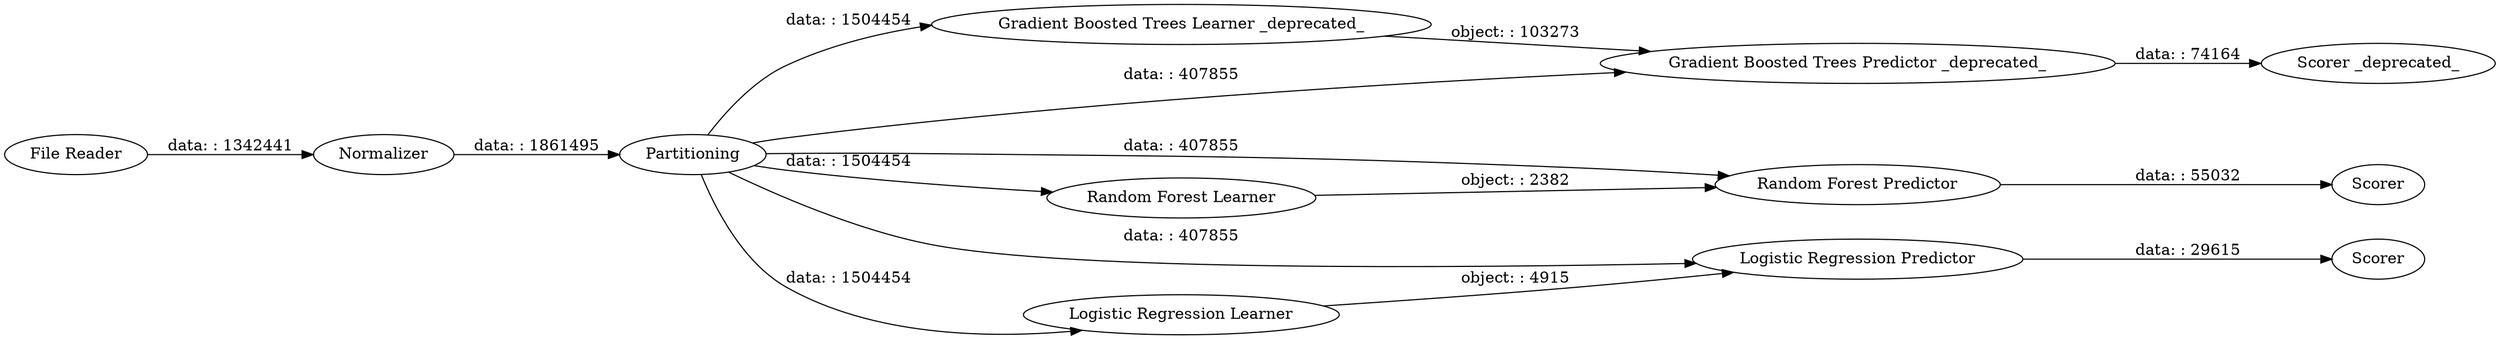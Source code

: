 digraph {
	"3509180867176949308_3" [label="Gradient Boosted Trees Learner _deprecated_"]
	"3509180867176949308_122" [label=Scorer]
	"3509180867176949308_114" [label="Random Forest Learner"]
	"3509180867176949308_6" [label="Gradient Boosted Trees Predictor _deprecated_"]
	"3509180867176949308_115" [label="Random Forest Predictor"]
	"3509180867176949308_5" [label="Scorer _deprecated_"]
	"3509180867176949308_110" [label="File Reader"]
	"3509180867176949308_113" [label="Logistic Regression Predictor"]
	"3509180867176949308_61" [label=Partitioning]
	"3509180867176949308_107" [label=Scorer]
	"3509180867176949308_112" [label="Logistic Regression Learner"]
	"3509180867176949308_111" [label=Normalizer]
	"3509180867176949308_61" -> "3509180867176949308_115" [label="data: : 407855"]
	"3509180867176949308_61" -> "3509180867176949308_112" [label="data: : 1504454"]
	"3509180867176949308_113" -> "3509180867176949308_122" [label="data: : 29615"]
	"3509180867176949308_61" -> "3509180867176949308_3" [label="data: : 1504454"]
	"3509180867176949308_61" -> "3509180867176949308_114" [label="data: : 1504454"]
	"3509180867176949308_114" -> "3509180867176949308_115" [label="object: : 2382"]
	"3509180867176949308_3" -> "3509180867176949308_6" [label="object: : 103273"]
	"3509180867176949308_61" -> "3509180867176949308_113" [label="data: : 407855"]
	"3509180867176949308_110" -> "3509180867176949308_111" [label="data: : 1342441"]
	"3509180867176949308_115" -> "3509180867176949308_107" [label="data: : 55032"]
	"3509180867176949308_111" -> "3509180867176949308_61" [label="data: : 1861495"]
	"3509180867176949308_61" -> "3509180867176949308_6" [label="data: : 407855"]
	"3509180867176949308_112" -> "3509180867176949308_113" [label="object: : 4915"]
	"3509180867176949308_6" -> "3509180867176949308_5" [label="data: : 74164"]
	rankdir=LR
}
